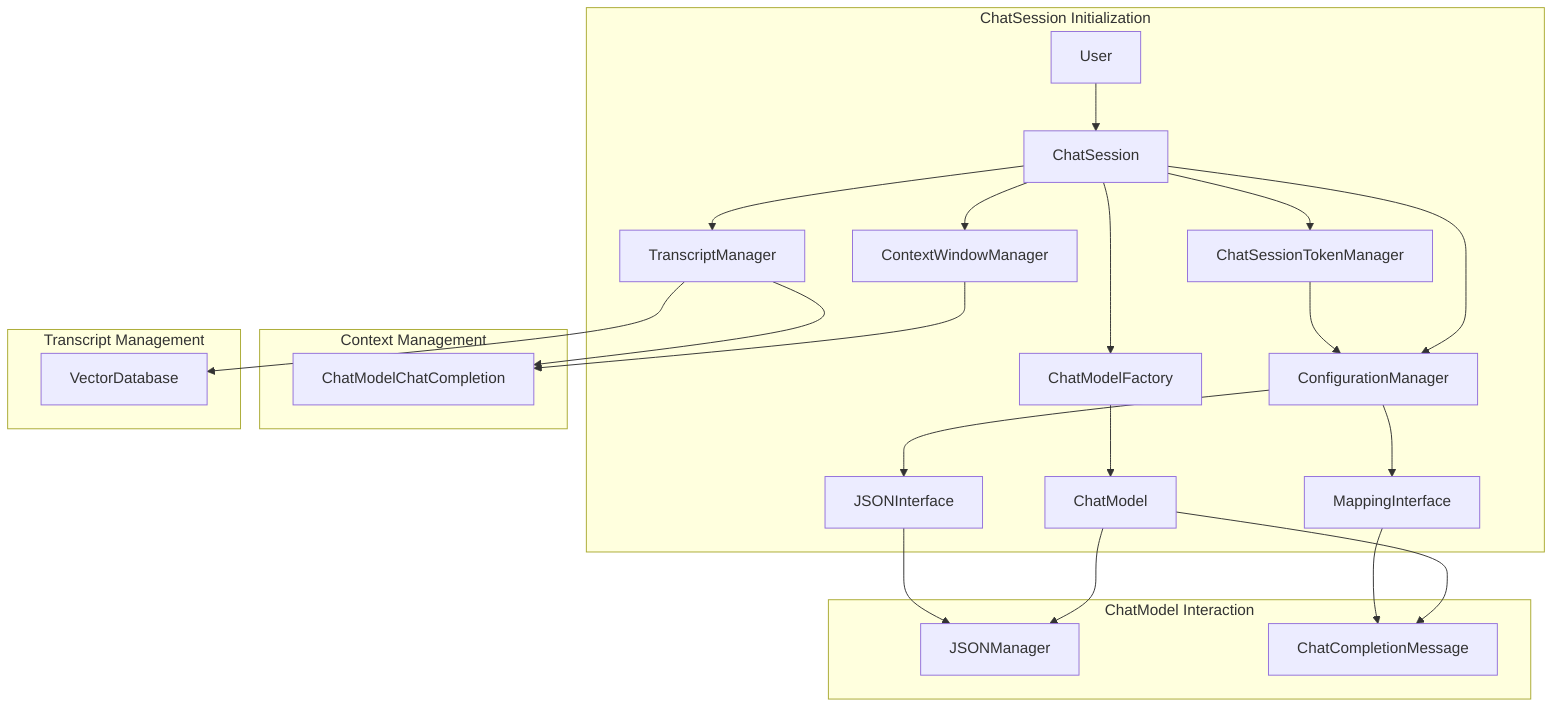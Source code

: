 flowchart TD

    subgraph ChatSession Initialization
        User[User] --> ChatSession[ChatSession]
        ChatSession --> ConfigurationManager[ConfigurationManager]
        ConfigurationManager --> JSONInterface[JSONInterface]
        ConfigurationManager --> MappingInterface[MappingInterface]
        ChatSession --> ChatModelFactory[ChatModelFactory]
        ChatModelFactory --> ChatModel[ChatModel]
        ChatSession --> ChatSessionTokenManager[ChatSessionTokenManager]
        ChatSession --> ContextWindowManager[ContextWindowManager]
        ChatSession --> TranscriptManager[TranscriptManager]
    end

    subgraph ChatModel Interaction
        ChatModel --> JSONManager[JSONManager]
        ChatModel --> ChatCompletionMessage[ChatCompletionMessage]
    end

    subgraph Context Management
        ContextWindowManager --> ChatModelChatCompletion[ChatModelChatCompletion]
    end

    subgraph Transcript Management
        TranscriptManager --> ChatModelChatCompletion
        TranscriptManager --> VectorDatabase[VectorDatabase]
    end

    JSONInterface --> JSONManager
    MappingInterface --> ChatCompletionMessage
    ChatSessionTokenManager --> ConfigurationManager